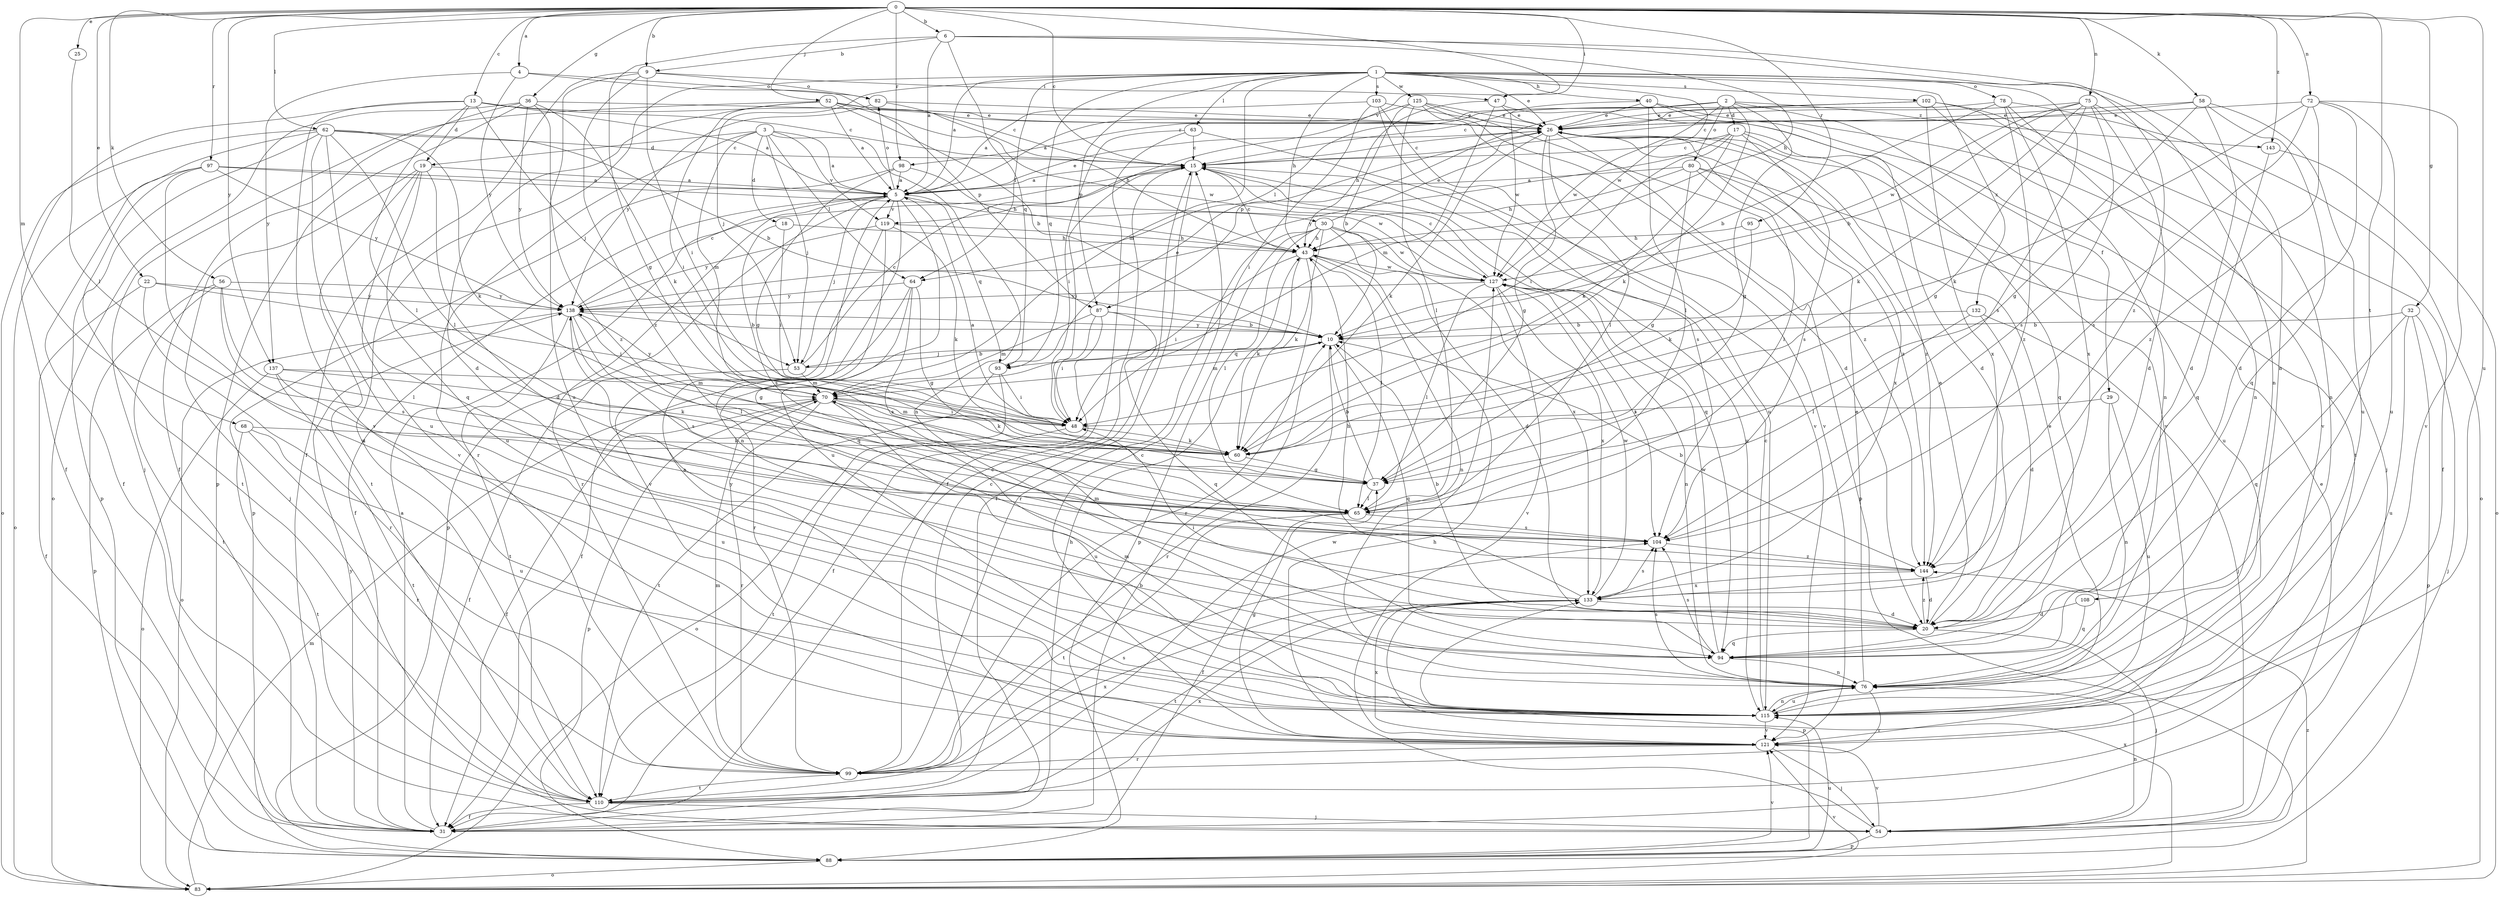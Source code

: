 strict digraph  {
0;
1;
2;
3;
4;
5;
6;
9;
10;
13;
15;
17;
18;
19;
20;
22;
25;
26;
29;
30;
31;
32;
36;
37;
40;
43;
47;
48;
52;
53;
54;
56;
58;
60;
62;
63;
64;
65;
68;
70;
72;
75;
76;
78;
80;
82;
83;
87;
88;
93;
94;
95;
97;
98;
99;
102;
103;
104;
108;
110;
115;
119;
121;
125;
127;
132;
133;
137;
138;
143;
144;
0 -> 4  [label=a];
0 -> 6  [label=b];
0 -> 9  [label=b];
0 -> 13  [label=c];
0 -> 15  [label=c];
0 -> 22  [label=e];
0 -> 25  [label=e];
0 -> 32  [label=g];
0 -> 36  [label=g];
0 -> 47  [label=i];
0 -> 52  [label=j];
0 -> 56  [label=k];
0 -> 58  [label=k];
0 -> 62  [label=l];
0 -> 68  [label=m];
0 -> 72  [label=n];
0 -> 75  [label=n];
0 -> 95  [label=r];
0 -> 97  [label=r];
0 -> 98  [label=r];
0 -> 108  [label=t];
0 -> 115  [label=u];
0 -> 119  [label=v];
0 -> 137  [label=y];
0 -> 143  [label=z];
1 -> 5  [label=a];
1 -> 26  [label=e];
1 -> 40  [label=h];
1 -> 43  [label=h];
1 -> 53  [label=j];
1 -> 63  [label=l];
1 -> 64  [label=l];
1 -> 70  [label=m];
1 -> 76  [label=n];
1 -> 78  [label=o];
1 -> 87  [label=p];
1 -> 93  [label=q];
1 -> 102  [label=s];
1 -> 103  [label=s];
1 -> 104  [label=s];
1 -> 110  [label=t];
1 -> 125  [label=w];
1 -> 127  [label=w];
1 -> 132  [label=x];
2 -> 17  [label=d];
2 -> 29  [label=f];
2 -> 37  [label=g];
2 -> 60  [label=k];
2 -> 64  [label=l];
2 -> 80  [label=o];
2 -> 87  [label=p];
2 -> 98  [label=r];
2 -> 127  [label=w];
2 -> 143  [label=z];
3 -> 5  [label=a];
3 -> 18  [label=d];
3 -> 19  [label=d];
3 -> 53  [label=j];
3 -> 64  [label=l];
3 -> 70  [label=m];
3 -> 76  [label=n];
3 -> 99  [label=r];
3 -> 119  [label=v];
4 -> 82  [label=o];
4 -> 87  [label=p];
4 -> 137  [label=y];
4 -> 138  [label=y];
5 -> 26  [label=e];
5 -> 30  [label=f];
5 -> 31  [label=f];
5 -> 53  [label=j];
5 -> 76  [label=n];
5 -> 82  [label=o];
5 -> 88  [label=p];
5 -> 93  [label=q];
5 -> 99  [label=r];
5 -> 115  [label=u];
5 -> 119  [label=v];
6 -> 5  [label=a];
6 -> 9  [label=b];
6 -> 37  [label=g];
6 -> 43  [label=h];
6 -> 76  [label=n];
6 -> 93  [label=q];
6 -> 144  [label=z];
9 -> 31  [label=f];
9 -> 47  [label=i];
9 -> 48  [label=i];
9 -> 82  [label=o];
9 -> 115  [label=u];
9 -> 144  [label=z];
10 -> 53  [label=j];
10 -> 70  [label=m];
10 -> 93  [label=q];
10 -> 94  [label=q];
10 -> 99  [label=r];
10 -> 138  [label=y];
13 -> 5  [label=a];
13 -> 15  [label=c];
13 -> 19  [label=d];
13 -> 26  [label=e];
13 -> 31  [label=f];
13 -> 53  [label=j];
13 -> 65  [label=l];
13 -> 121  [label=v];
15 -> 5  [label=a];
15 -> 31  [label=f];
15 -> 48  [label=i];
15 -> 94  [label=q];
15 -> 115  [label=u];
17 -> 15  [label=c];
17 -> 48  [label=i];
17 -> 60  [label=k];
17 -> 94  [label=q];
17 -> 104  [label=s];
17 -> 138  [label=y];
17 -> 144  [label=z];
18 -> 43  [label=h];
18 -> 48  [label=i];
18 -> 104  [label=s];
19 -> 5  [label=a];
19 -> 20  [label=d];
19 -> 54  [label=j];
19 -> 110  [label=t];
19 -> 115  [label=u];
19 -> 121  [label=v];
20 -> 10  [label=b];
20 -> 26  [label=e];
20 -> 48  [label=i];
20 -> 54  [label=j];
20 -> 94  [label=q];
20 -> 144  [label=z];
22 -> 31  [label=f];
22 -> 48  [label=i];
22 -> 99  [label=r];
22 -> 138  [label=y];
25 -> 65  [label=l];
26 -> 15  [label=c];
26 -> 37  [label=g];
26 -> 60  [label=k];
26 -> 65  [label=l];
26 -> 88  [label=p];
26 -> 144  [label=z];
29 -> 48  [label=i];
29 -> 76  [label=n];
29 -> 115  [label=u];
30 -> 20  [label=d];
30 -> 26  [label=e];
30 -> 43  [label=h];
30 -> 60  [label=k];
30 -> 65  [label=l];
30 -> 88  [label=p];
30 -> 99  [label=r];
30 -> 127  [label=w];
30 -> 133  [label=x];
31 -> 5  [label=a];
31 -> 10  [label=b];
31 -> 43  [label=h];
31 -> 138  [label=y];
32 -> 10  [label=b];
32 -> 54  [label=j];
32 -> 88  [label=p];
32 -> 94  [label=q];
32 -> 115  [label=u];
36 -> 26  [label=e];
36 -> 31  [label=f];
36 -> 60  [label=k];
36 -> 83  [label=o];
36 -> 88  [label=p];
36 -> 138  [label=y];
36 -> 144  [label=z];
37 -> 10  [label=b];
37 -> 65  [label=l];
40 -> 20  [label=d];
40 -> 26  [label=e];
40 -> 54  [label=j];
40 -> 65  [label=l];
40 -> 110  [label=t];
40 -> 127  [label=w];
43 -> 15  [label=c];
43 -> 48  [label=i];
43 -> 60  [label=k];
43 -> 65  [label=l];
43 -> 76  [label=n];
43 -> 99  [label=r];
43 -> 127  [label=w];
47 -> 26  [label=e];
47 -> 43  [label=h];
47 -> 70  [label=m];
47 -> 121  [label=v];
48 -> 60  [label=k];
48 -> 70  [label=m];
48 -> 110  [label=t];
52 -> 5  [label=a];
52 -> 10  [label=b];
52 -> 15  [label=c];
52 -> 20  [label=d];
52 -> 26  [label=e];
52 -> 48  [label=i];
52 -> 54  [label=j];
52 -> 127  [label=w];
53 -> 10  [label=b];
53 -> 15  [label=c];
53 -> 31  [label=f];
53 -> 70  [label=m];
54 -> 26  [label=e];
54 -> 43  [label=h];
54 -> 76  [label=n];
54 -> 88  [label=p];
54 -> 121  [label=v];
56 -> 65  [label=l];
56 -> 88  [label=p];
56 -> 104  [label=s];
56 -> 110  [label=t];
56 -> 138  [label=y];
58 -> 15  [label=c];
58 -> 20  [label=d];
58 -> 26  [label=e];
58 -> 37  [label=g];
58 -> 94  [label=q];
58 -> 115  [label=u];
60 -> 5  [label=a];
60 -> 37  [label=g];
62 -> 10  [label=b];
62 -> 15  [label=c];
62 -> 31  [label=f];
62 -> 60  [label=k];
62 -> 65  [label=l];
62 -> 83  [label=o];
62 -> 88  [label=p];
62 -> 94  [label=q];
62 -> 115  [label=u];
63 -> 15  [label=c];
63 -> 31  [label=f];
63 -> 48  [label=i];
63 -> 104  [label=s];
64 -> 31  [label=f];
64 -> 37  [label=g];
64 -> 99  [label=r];
64 -> 104  [label=s];
64 -> 138  [label=y];
65 -> 31  [label=f];
65 -> 104  [label=s];
65 -> 110  [label=t];
68 -> 60  [label=k];
68 -> 99  [label=r];
68 -> 110  [label=t];
68 -> 115  [label=u];
70 -> 31  [label=f];
70 -> 48  [label=i];
70 -> 60  [label=k];
70 -> 88  [label=p];
70 -> 99  [label=r];
70 -> 115  [label=u];
70 -> 138  [label=y];
72 -> 20  [label=d];
72 -> 26  [label=e];
72 -> 60  [label=k];
72 -> 104  [label=s];
72 -> 115  [label=u];
72 -> 121  [label=v];
72 -> 144  [label=z];
75 -> 10  [label=b];
75 -> 20  [label=d];
75 -> 26  [label=e];
75 -> 37  [label=g];
75 -> 60  [label=k];
75 -> 76  [label=n];
75 -> 104  [label=s];
75 -> 127  [label=w];
76 -> 26  [label=e];
76 -> 99  [label=r];
76 -> 104  [label=s];
76 -> 115  [label=u];
78 -> 10  [label=b];
78 -> 26  [label=e];
78 -> 76  [label=n];
78 -> 83  [label=o];
78 -> 133  [label=x];
78 -> 144  [label=z];
80 -> 5  [label=a];
80 -> 37  [label=g];
80 -> 43  [label=h];
80 -> 65  [label=l];
80 -> 115  [label=u];
80 -> 133  [label=x];
82 -> 26  [label=e];
82 -> 43  [label=h];
82 -> 138  [label=y];
83 -> 70  [label=m];
83 -> 121  [label=v];
83 -> 133  [label=x];
83 -> 144  [label=z];
87 -> 10  [label=b];
87 -> 31  [label=f];
87 -> 48  [label=i];
87 -> 70  [label=m];
87 -> 94  [label=q];
88 -> 83  [label=o];
88 -> 115  [label=u];
88 -> 121  [label=v];
93 -> 26  [label=e];
93 -> 48  [label=i];
93 -> 83  [label=o];
93 -> 110  [label=t];
94 -> 76  [label=n];
94 -> 104  [label=s];
94 -> 127  [label=w];
94 -> 138  [label=y];
95 -> 43  [label=h];
95 -> 60  [label=k];
97 -> 5  [label=a];
97 -> 83  [label=o];
97 -> 110  [label=t];
97 -> 115  [label=u];
97 -> 127  [label=w];
97 -> 138  [label=y];
98 -> 5  [label=a];
98 -> 37  [label=g];
98 -> 43  [label=h];
98 -> 88  [label=p];
99 -> 15  [label=c];
99 -> 70  [label=m];
99 -> 104  [label=s];
99 -> 110  [label=t];
99 -> 133  [label=x];
102 -> 15  [label=c];
102 -> 26  [label=e];
102 -> 31  [label=f];
102 -> 76  [label=n];
102 -> 121  [label=v];
102 -> 133  [label=x];
103 -> 5  [label=a];
103 -> 26  [label=e];
103 -> 48  [label=i];
103 -> 115  [label=u];
103 -> 121  [label=v];
104 -> 144  [label=z];
108 -> 20  [label=d];
108 -> 94  [label=q];
110 -> 15  [label=c];
110 -> 31  [label=f];
110 -> 54  [label=j];
110 -> 127  [label=w];
110 -> 133  [label=x];
115 -> 15  [label=c];
115 -> 26  [label=e];
115 -> 70  [label=m];
115 -> 76  [label=n];
115 -> 121  [label=v];
119 -> 43  [label=h];
119 -> 60  [label=k];
119 -> 94  [label=q];
119 -> 121  [label=v];
119 -> 138  [label=y];
121 -> 5  [label=a];
121 -> 15  [label=c];
121 -> 37  [label=g];
121 -> 54  [label=j];
121 -> 99  [label=r];
121 -> 133  [label=x];
125 -> 5  [label=a];
125 -> 10  [label=b];
125 -> 20  [label=d];
125 -> 26  [label=e];
125 -> 65  [label=l];
125 -> 121  [label=v];
125 -> 144  [label=z];
127 -> 15  [label=c];
127 -> 65  [label=l];
127 -> 76  [label=n];
127 -> 104  [label=s];
127 -> 121  [label=v];
127 -> 133  [label=x];
127 -> 138  [label=y];
132 -> 10  [label=b];
132 -> 20  [label=d];
132 -> 54  [label=j];
132 -> 65  [label=l];
133 -> 20  [label=d];
133 -> 43  [label=h];
133 -> 70  [label=m];
133 -> 88  [label=p];
133 -> 104  [label=s];
133 -> 110  [label=t];
133 -> 127  [label=w];
137 -> 60  [label=k];
137 -> 70  [label=m];
137 -> 83  [label=o];
137 -> 110  [label=t];
137 -> 115  [label=u];
138 -> 10  [label=b];
138 -> 15  [label=c];
138 -> 37  [label=g];
138 -> 65  [label=l];
138 -> 83  [label=o];
138 -> 104  [label=s];
138 -> 110  [label=t];
143 -> 83  [label=o];
143 -> 94  [label=q];
144 -> 10  [label=b];
144 -> 20  [label=d];
144 -> 133  [label=x];
}

